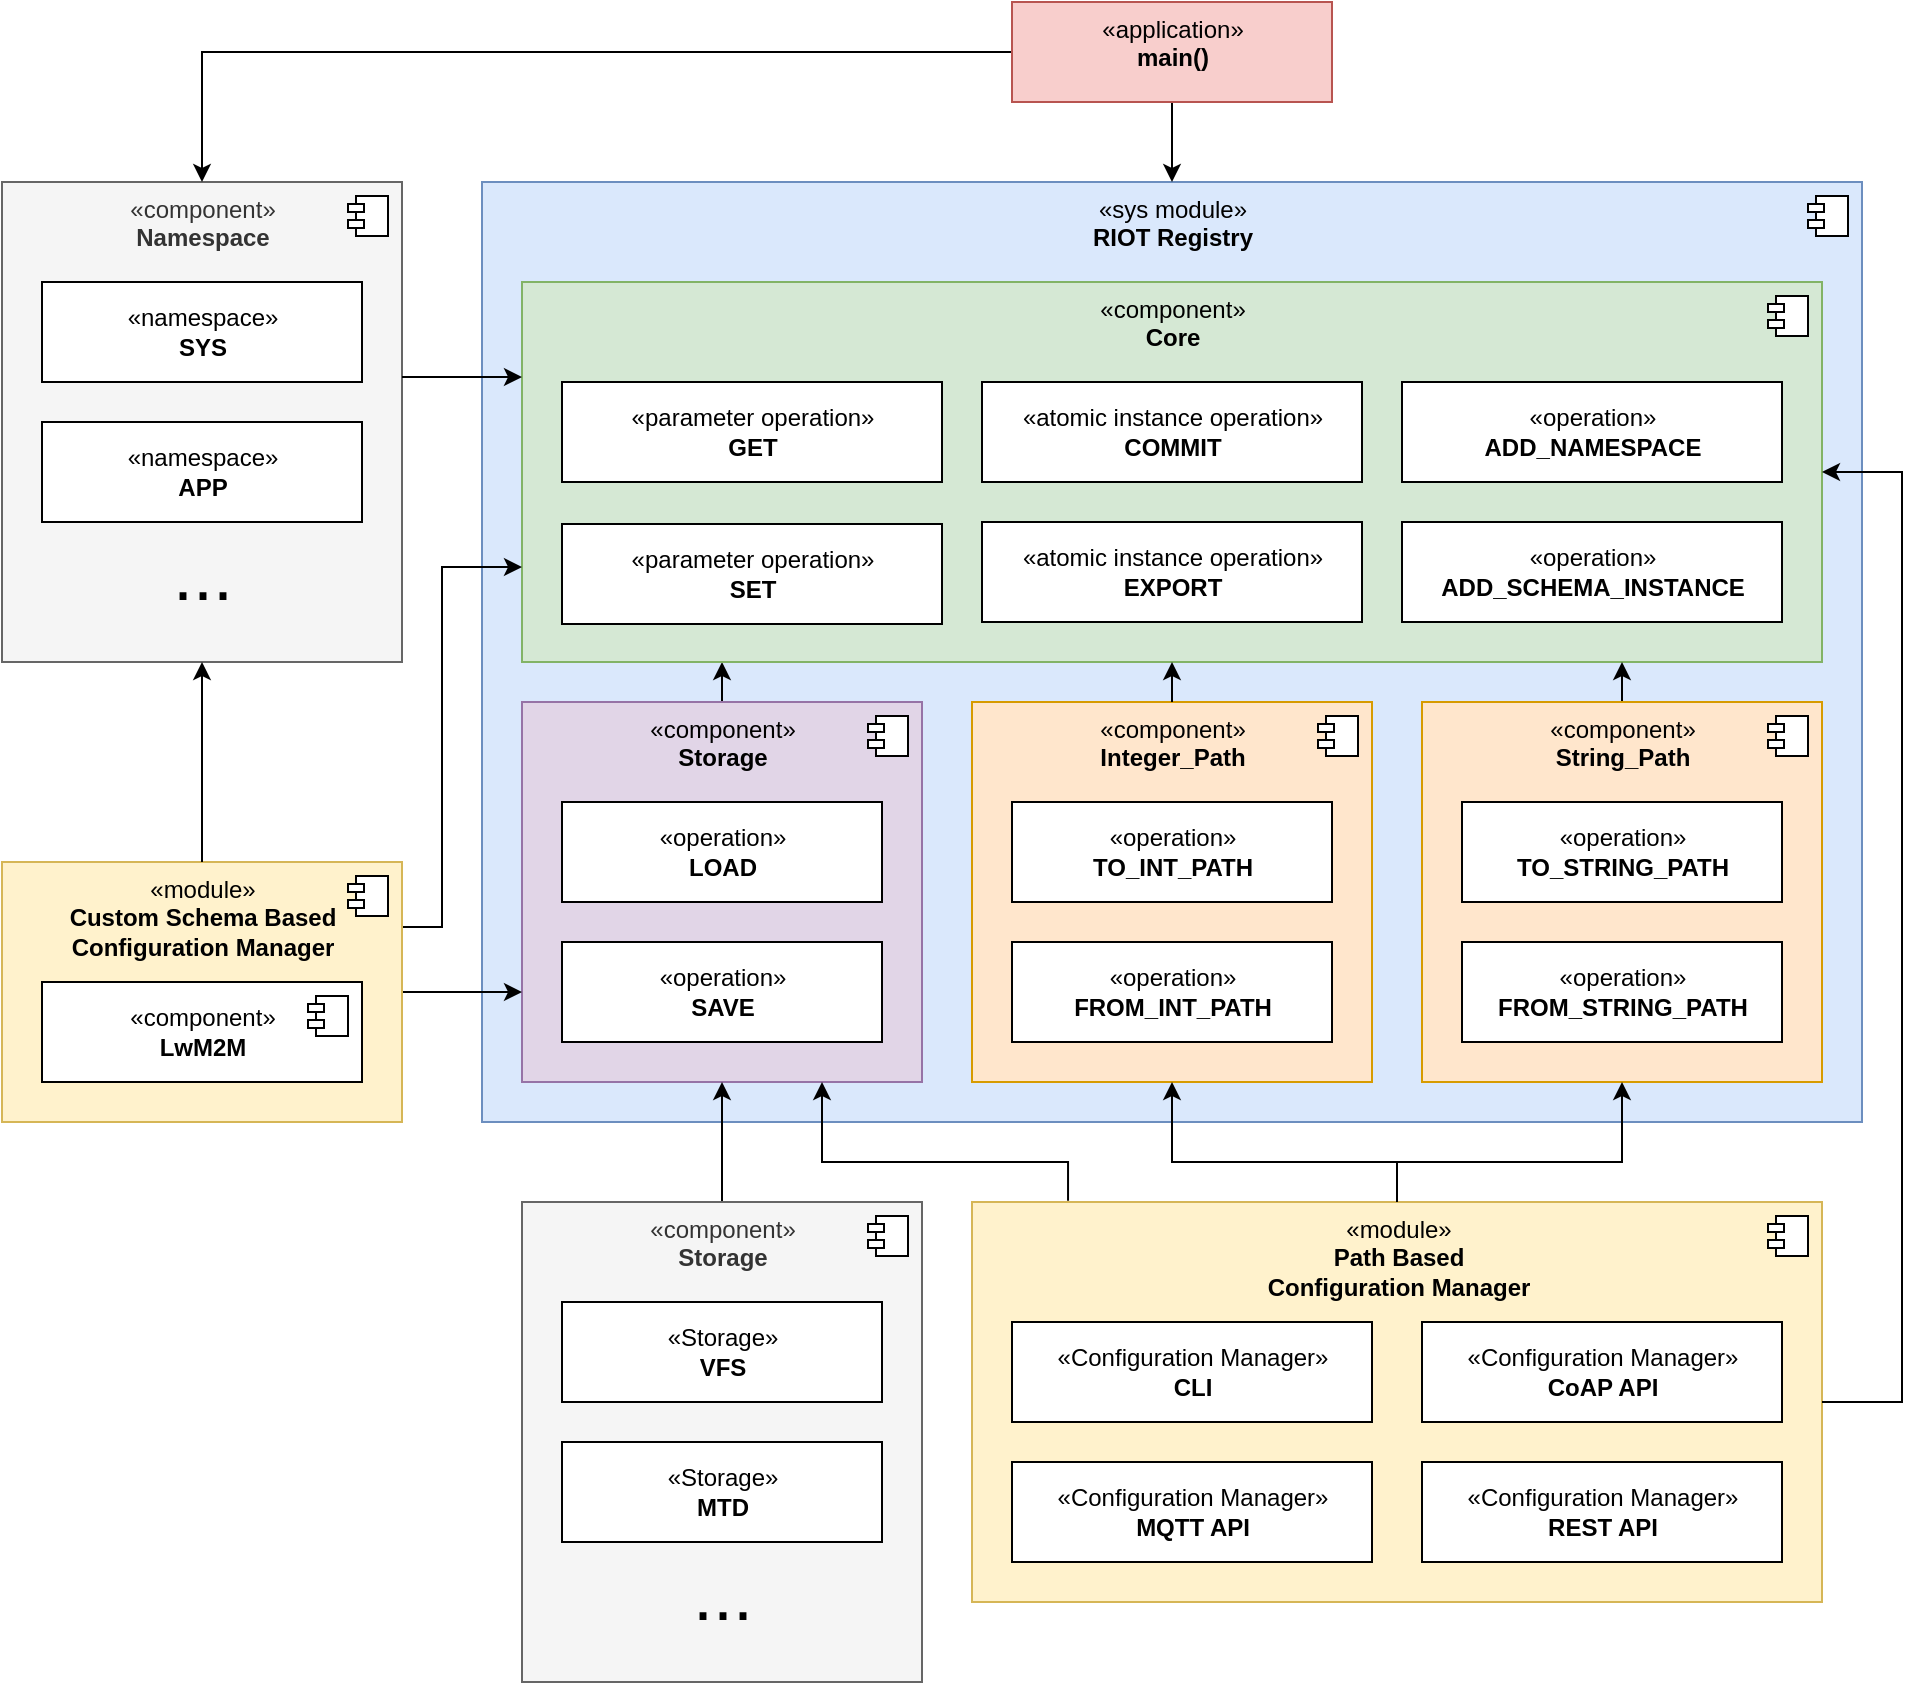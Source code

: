 <mxfile>
    <diagram id="h9DzdqyxrpRUiVM34piB" name="Page-1">
        <mxGraphModel dx="2376" dy="2537" grid="1" gridSize="10" guides="1" tooltips="1" connect="1" arrows="1" fold="1" page="1" pageScale="1" pageWidth="1169" pageHeight="827" math="0" shadow="0">
            <root>
                <mxCell id="0"/>
                <mxCell id="1" parent="0"/>
                <mxCell id="35" value="«sys module»&lt;br&gt;&lt;b&gt;RIOT Registry&lt;/b&gt;" style="html=1;dropTarget=0;verticalAlign=top;fillColor=#dae8fc;strokeColor=#6c8ebf;" parent="1" vertex="1">
                    <mxGeometry x="-880" y="-1520" width="690" height="470" as="geometry"/>
                </mxCell>
                <mxCell id="36" value="" style="shape=module;jettyWidth=8;jettyHeight=4;" parent="35" vertex="1">
                    <mxGeometry x="1" width="20" height="20" relative="1" as="geometry">
                        <mxPoint x="-27" y="7" as="offset"/>
                    </mxGeometry>
                </mxCell>
                <mxCell id="74" style="edgeStyle=elbowEdgeStyle;rounded=0;html=1;fontSize=36;" parent="1" source="57" target="2" edge="1">
                    <mxGeometry relative="1" as="geometry"/>
                </mxCell>
                <mxCell id="57" value="«component»&lt;br&gt;&lt;b&gt;Storage&lt;/b&gt;" style="html=1;dropTarget=0;verticalAlign=top;fillColor=#e1d5e7;strokeColor=#9673a6;" parent="1" vertex="1">
                    <mxGeometry x="-860" y="-1260" width="200" height="190" as="geometry"/>
                </mxCell>
                <mxCell id="58" value="" style="shape=module;jettyWidth=8;jettyHeight=4;" parent="57" vertex="1">
                    <mxGeometry x="1" width="20" height="20" relative="1" as="geometry">
                        <mxPoint x="-27" y="7" as="offset"/>
                    </mxGeometry>
                </mxCell>
                <mxCell id="50" value="«module»&lt;br&gt;&lt;b&gt;Path Based&lt;br&gt;Configuration Manager&lt;/b&gt;" style="html=1;dropTarget=0;verticalAlign=top;fillColor=#fff2cc;strokeColor=#d6b656;" parent="1" vertex="1">
                    <mxGeometry x="-635" y="-1010" width="425" height="200" as="geometry"/>
                </mxCell>
                <mxCell id="51" value="" style="shape=module;jettyWidth=8;jettyHeight=4;" parent="50" vertex="1">
                    <mxGeometry x="1" width="20" height="20" relative="1" as="geometry">
                        <mxPoint x="-27" y="7" as="offset"/>
                    </mxGeometry>
                </mxCell>
                <mxCell id="2" value="«component»&lt;br&gt;&lt;b&gt;Core&lt;/b&gt;" style="html=1;dropTarget=0;verticalAlign=top;fillColor=#d5e8d4;strokeColor=#82b366;" parent="1" vertex="1">
                    <mxGeometry x="-860" y="-1470" width="650" height="190" as="geometry"/>
                </mxCell>
                <mxCell id="3" value="" style="shape=module;jettyWidth=8;jettyHeight=4;" parent="2" vertex="1">
                    <mxGeometry x="1" width="20" height="20" relative="1" as="geometry">
                        <mxPoint x="-27" y="7" as="offset"/>
                    </mxGeometry>
                </mxCell>
                <mxCell id="118" style="html=1;edgeStyle=elbowEdgeStyle;" parent="1" source="4" target="2" edge="1">
                    <mxGeometry relative="1" as="geometry"/>
                </mxCell>
                <mxCell id="4" value="«component»&lt;br&gt;&lt;b&gt;String_Path&lt;/b&gt;" style="html=1;dropTarget=0;verticalAlign=top;fillColor=#ffe6cc;strokeColor=#d79b00;" parent="1" vertex="1">
                    <mxGeometry x="-410" y="-1260" width="200" height="190" as="geometry"/>
                </mxCell>
                <mxCell id="5" value="" style="shape=module;jettyWidth=8;jettyHeight=4;" parent="4" vertex="1">
                    <mxGeometry x="1" width="20" height="20" relative="1" as="geometry">
                        <mxPoint x="-27" y="7" as="offset"/>
                    </mxGeometry>
                </mxCell>
                <mxCell id="34" style="edgeStyle=elbowEdgeStyle;rounded=0;html=1;fontSize=36;entryX=0.5;entryY=1;entryDx=0;entryDy=0;exitX=0.5;exitY=0;exitDx=0;exitDy=0;elbow=vertical;" parent="1" source="50" target="4" edge="1">
                    <mxGeometry relative="1" as="geometry">
                        <mxPoint x="200" y="-920" as="targetPoint"/>
                        <Array as="points">
                            <mxPoint x="-370" y="-1030"/>
                        </Array>
                    </mxGeometry>
                </mxCell>
                <mxCell id="8" value="«Configuration Manager»&lt;br&gt;&lt;b&gt;CLI&lt;/b&gt;" style="html=1;dropTarget=0;verticalAlign=middle;" parent="1" vertex="1">
                    <mxGeometry x="-615" y="-950" width="180" height="50" as="geometry"/>
                </mxCell>
                <mxCell id="10" value="«component»&lt;br&gt;&lt;b&gt;Namespace&lt;/b&gt;" style="html=1;dropTarget=0;verticalAlign=top;fillColor=#f5f5f5;strokeColor=#666666;fontColor=#333333;" parent="1" vertex="1">
                    <mxGeometry x="-1120" y="-1520" width="200" height="240" as="geometry"/>
                </mxCell>
                <mxCell id="11" value="" style="shape=module;jettyWidth=8;jettyHeight=4;" parent="10" vertex="1">
                    <mxGeometry x="1" width="20" height="20" relative="1" as="geometry">
                        <mxPoint x="-27" y="7" as="offset"/>
                    </mxGeometry>
                </mxCell>
                <mxCell id="12" value="«namespace»&lt;br&gt;&lt;b&gt;SYS&lt;/b&gt;" style="html=1;dropTarget=0;verticalAlign=middle;" parent="1" vertex="1">
                    <mxGeometry x="-1100" y="-1470" width="160" height="50" as="geometry"/>
                </mxCell>
                <mxCell id="14" value="«namespace»&lt;br&gt;&lt;b&gt;APP&lt;/b&gt;" style="html=1;dropTarget=0;verticalAlign=middle;" parent="1" vertex="1">
                    <mxGeometry x="-1100" y="-1400" width="160" height="50" as="geometry"/>
                </mxCell>
                <mxCell id="18" value="&lt;font style=&quot;font-size: 36px;&quot;&gt;...&lt;/font&gt;" style="text;html=1;align=center;verticalAlign=middle;resizable=0;points=[];autosize=1;strokeColor=none;fillColor=none;" parent="1" vertex="1">
                    <mxGeometry x="-1045" y="-1354" width="50" height="60" as="geometry"/>
                </mxCell>
                <mxCell id="19" value="«parameter operation»&lt;br&gt;&lt;b&gt;GET&lt;/b&gt;" style="html=1;dropTarget=0;verticalAlign=middle;" parent="1" vertex="1">
                    <mxGeometry x="-840" y="-1420" width="190" height="50" as="geometry"/>
                </mxCell>
                <mxCell id="21" value="«parameter operation»&lt;br&gt;&lt;b&gt;SET&lt;/b&gt;" style="html=1;dropTarget=0;verticalAlign=middle;" parent="1" vertex="1">
                    <mxGeometry x="-840" y="-1349" width="190" height="50" as="geometry"/>
                </mxCell>
                <mxCell id="23" value="«operation»&lt;br&gt;&lt;b&gt;ADD_NAMESPACE&lt;/b&gt;" style="html=1;dropTarget=0;verticalAlign=middle;horizontal=1;" parent="1" vertex="1">
                    <mxGeometry x="-420" y="-1420" width="190" height="50" as="geometry"/>
                </mxCell>
                <mxCell id="25" value="«operation»&lt;br style=&quot;border-color: var(--border-color);&quot;&gt;&lt;b style=&quot;border-color: var(--border-color);&quot;&gt;ADD_SCHEMA_INSTANCE&lt;/b&gt;" style="html=1;dropTarget=0;verticalAlign=middle;" parent="1" vertex="1">
                    <mxGeometry x="-420" y="-1350" width="190" height="50" as="geometry"/>
                </mxCell>
                <mxCell id="30" value="«operation»&lt;br&gt;&lt;b&gt;TO_STRING_PATH&lt;/b&gt;" style="html=1;dropTarget=0;verticalAlign=middle;" parent="1" vertex="1">
                    <mxGeometry x="-390" y="-1210" width="160" height="50" as="geometry"/>
                </mxCell>
                <mxCell id="31" value="«operation»&lt;br&gt;&lt;b&gt;FROM_STRING_PATH&lt;/b&gt;" style="html=1;dropTarget=0;verticalAlign=middle;" parent="1" vertex="1">
                    <mxGeometry x="-390" y="-1140" width="160" height="50" as="geometry"/>
                </mxCell>
                <mxCell id="39" value="«Configuration Manager»&lt;br&gt;&lt;b&gt;CoAP API&lt;/b&gt;" style="html=1;dropTarget=0;verticalAlign=middle;" parent="1" vertex="1">
                    <mxGeometry x="-410" y="-950" width="180" height="50" as="geometry"/>
                </mxCell>
                <mxCell id="41" value="«Configuration Manager»&lt;br&gt;&lt;b&gt;MQTT API&lt;/b&gt;" style="html=1;dropTarget=0;verticalAlign=middle;" parent="1" vertex="1">
                    <mxGeometry x="-615" y="-880" width="180" height="50" as="geometry"/>
                </mxCell>
                <mxCell id="49" style="edgeStyle=elbowEdgeStyle;rounded=0;html=1;fontSize=36;exitX=1;exitY=0.25;exitDx=0;exitDy=0;entryX=0;entryY=0.75;entryDx=0;entryDy=0;" parent="1" source="60" target="2" edge="1">
                    <mxGeometry relative="1" as="geometry">
                        <mxPoint x="-70" y="-1295" as="sourcePoint"/>
                        <Array as="points">
                            <mxPoint x="-900" y="-1230"/>
                        </Array>
                    </mxGeometry>
                </mxCell>
                <mxCell id="59" style="edgeStyle=elbowEdgeStyle;rounded=0;elbow=vertical;html=1;fontSize=36;" parent="1" source="60" target="57" edge="1">
                    <mxGeometry relative="1" as="geometry">
                        <mxPoint x="30" y="-1270" as="sourcePoint"/>
                        <Array as="points">
                            <mxPoint x="-1040" y="-1160"/>
                        </Array>
                    </mxGeometry>
                </mxCell>
                <mxCell id="55" value="«operation»&lt;br&gt;&lt;b&gt;LOAD&lt;/b&gt;" style="html=1;dropTarget=0;verticalAlign=middle;" parent="1" vertex="1">
                    <mxGeometry x="-840" y="-1210" width="160" height="50" as="geometry"/>
                </mxCell>
                <mxCell id="56" value="«operation»&lt;br&gt;&lt;b&gt;SAVE&lt;/b&gt;" style="html=1;dropTarget=0;verticalAlign=middle;" parent="1" vertex="1">
                    <mxGeometry x="-840" y="-1140" width="160" height="50" as="geometry"/>
                </mxCell>
                <mxCell id="60" value="«module»&lt;br&gt;&lt;b&gt;Custom Schema Based&lt;br&gt;Configuration Manager&lt;/b&gt;" style="html=1;dropTarget=0;verticalAlign=top;fillColor=#fff2cc;strokeColor=#d6b656;" parent="1" vertex="1">
                    <mxGeometry x="-1120" y="-1180" width="200" height="130" as="geometry"/>
                </mxCell>
                <mxCell id="61" value="" style="shape=module;jettyWidth=8;jettyHeight=4;" parent="60" vertex="1">
                    <mxGeometry x="1" width="20" height="20" relative="1" as="geometry">
                        <mxPoint x="-27" y="7" as="offset"/>
                    </mxGeometry>
                </mxCell>
                <mxCell id="68" value="«component»&lt;br&gt;&lt;b&gt;LwM2M&lt;/b&gt;" style="html=1;dropTarget=0;verticalAlign=middle;" parent="1" vertex="1">
                    <mxGeometry x="-1100" y="-1120" width="160" height="50" as="geometry"/>
                </mxCell>
                <mxCell id="69" value="" style="shape=module;jettyWidth=8;jettyHeight=4;" parent="68" vertex="1">
                    <mxGeometry x="1" width="20" height="20" relative="1" as="geometry">
                        <mxPoint x="-27" y="7" as="offset"/>
                    </mxGeometry>
                </mxCell>
                <mxCell id="72" value="«Configuration Manager»&lt;br&gt;&lt;b&gt;REST API&lt;/b&gt;" style="html=1;dropTarget=0;verticalAlign=middle;" parent="1" vertex="1">
                    <mxGeometry x="-410" y="-880" width="180" height="50" as="geometry"/>
                </mxCell>
                <mxCell id="100" style="edgeStyle=elbowEdgeStyle;rounded=0;html=1;fontSize=14;" parent="1" source="77" target="57" edge="1">
                    <mxGeometry relative="1" as="geometry">
                        <mxPoint x="-380.0" y="-780" as="targetPoint"/>
                    </mxGeometry>
                </mxCell>
                <mxCell id="77" value="«component»&lt;br&gt;&lt;b&gt;Storage&lt;/b&gt;" style="html=1;dropTarget=0;verticalAlign=top;fillColor=#f5f5f5;strokeColor=#666666;fontColor=#333333;" parent="1" vertex="1">
                    <mxGeometry x="-860" y="-1010" width="200" height="240" as="geometry"/>
                </mxCell>
                <mxCell id="78" value="" style="shape=module;jettyWidth=8;jettyHeight=4;" parent="77" vertex="1">
                    <mxGeometry x="1" width="20" height="20" relative="1" as="geometry">
                        <mxPoint x="-27" y="7" as="offset"/>
                    </mxGeometry>
                </mxCell>
                <mxCell id="79" value="«Storage»&lt;br&gt;&lt;b&gt;VFS&lt;/b&gt;" style="html=1;dropTarget=0;verticalAlign=middle;" parent="1" vertex="1">
                    <mxGeometry x="-840" y="-960" width="160" height="50" as="geometry"/>
                </mxCell>
                <mxCell id="81" value="&lt;font style=&quot;font-size: 36px;&quot;&gt;...&lt;/font&gt;" style="text;html=1;align=center;verticalAlign=middle;resizable=0;points=[];autosize=1;strokeColor=none;fillColor=none;" parent="1" vertex="1">
                    <mxGeometry x="-785" y="-844" width="50" height="60" as="geometry"/>
                </mxCell>
                <mxCell id="92" value="«Storage»&lt;br&gt;&lt;b&gt;MTD&lt;/b&gt;" style="html=1;dropTarget=0;verticalAlign=middle;" parent="1" vertex="1">
                    <mxGeometry x="-840" y="-890" width="160" height="50" as="geometry"/>
                </mxCell>
                <mxCell id="94" value="«atomic instance operation»&lt;br&gt;&lt;b&gt;COMMIT&lt;/b&gt;" style="html=1;dropTarget=0;verticalAlign=middle;" parent="1" vertex="1">
                    <mxGeometry x="-630" y="-1420" width="190" height="50" as="geometry"/>
                </mxCell>
                <mxCell id="95" value="«atomic instance operation»&lt;br&gt;&lt;b&gt;EXPORT&lt;/b&gt;" style="html=1;dropTarget=0;verticalAlign=middle;" parent="1" vertex="1">
                    <mxGeometry x="-630" y="-1350" width="190" height="50" as="geometry"/>
                </mxCell>
                <mxCell id="105" style="edgeStyle=elbowEdgeStyle;rounded=0;elbow=vertical;html=1;fontSize=14;" parent="1" source="104" target="10" edge="1">
                    <mxGeometry relative="1" as="geometry">
                        <Array as="points">
                            <mxPoint x="-790" y="-1585"/>
                        </Array>
                    </mxGeometry>
                </mxCell>
                <mxCell id="106" style="edgeStyle=elbowEdgeStyle;rounded=0;elbow=vertical;html=1;fontSize=14;" parent="1" source="104" target="35" edge="1">
                    <mxGeometry relative="1" as="geometry">
                        <mxPoint x="-950" y="-880" as="targetPoint"/>
                    </mxGeometry>
                </mxCell>
                <mxCell id="104" value="«application»&lt;br&gt;&lt;b&gt;main()&lt;/b&gt;" style="html=1;dropTarget=0;verticalAlign=top;fillColor=#f8cecc;strokeColor=#b85450;" parent="1" vertex="1">
                    <mxGeometry x="-615" y="-1610" width="160" height="50" as="geometry"/>
                </mxCell>
                <mxCell id="107" style="edgeStyle=elbowEdgeStyle;rounded=0;elbow=vertical;html=1;fontSize=36;" parent="1" source="60" target="10" edge="1">
                    <mxGeometry relative="1" as="geometry">
                        <mxPoint x="-1030" y="-1330.0" as="sourcePoint"/>
                        <mxPoint x="-840" y="-1150" as="targetPoint"/>
                    </mxGeometry>
                </mxCell>
                <mxCell id="110" value="«component»&lt;br&gt;&lt;b&gt;Integer_Path&lt;/b&gt;" style="html=1;dropTarget=0;verticalAlign=top;fillColor=#ffe6cc;strokeColor=#d79b00;" parent="1" vertex="1">
                    <mxGeometry x="-635" y="-1260" width="200" height="190" as="geometry"/>
                </mxCell>
                <mxCell id="111" value="" style="shape=module;jettyWidth=8;jettyHeight=4;" parent="110" vertex="1">
                    <mxGeometry x="1" width="20" height="20" relative="1" as="geometry">
                        <mxPoint x="-27" y="7" as="offset"/>
                    </mxGeometry>
                </mxCell>
                <mxCell id="112" value="«operation»&lt;br&gt;&lt;b&gt;TO_INT_PATH&lt;/b&gt;" style="html=1;dropTarget=0;verticalAlign=middle;" parent="1" vertex="1">
                    <mxGeometry x="-615" y="-1210" width="160" height="50" as="geometry"/>
                </mxCell>
                <mxCell id="113" value="«operation»&lt;br&gt;&lt;b&gt;FROM_INT_PATH&lt;/b&gt;" style="html=1;dropTarget=0;verticalAlign=middle;" parent="1" vertex="1">
                    <mxGeometry x="-615" y="-1140" width="160" height="50" as="geometry"/>
                </mxCell>
                <mxCell id="116" style="edgeStyle=elbowEdgeStyle;rounded=0;html=1;fontSize=36;entryX=0.5;entryY=1;entryDx=0;entryDy=0;exitX=0.5;exitY=0;exitDx=0;exitDy=0;elbow=vertical;" parent="1" source="50" target="110" edge="1">
                    <mxGeometry relative="1" as="geometry">
                        <mxPoint x="-289.5" y="-1060" as="targetPoint"/>
                        <mxPoint x="-420" y="-860" as="sourcePoint"/>
                        <Array as="points">
                            <mxPoint x="-460" y="-1030"/>
                        </Array>
                    </mxGeometry>
                </mxCell>
                <mxCell id="117" style="rounded=0;html=1;fontSize=36;entryX=0.5;entryY=1;entryDx=0;entryDy=0;" parent="1" source="110" target="2" edge="1">
                    <mxGeometry relative="1" as="geometry">
                        <mxPoint x="-520.0" y="-1060" as="targetPoint"/>
                        <mxPoint x="-520.0" y="-860" as="sourcePoint"/>
                    </mxGeometry>
                </mxCell>
                <mxCell id="121" style="edgeStyle=elbowEdgeStyle;rounded=0;html=1;fontSize=36;entryX=0;entryY=0.25;entryDx=0;entryDy=0;elbow=vertical;" parent="1" source="10" target="2" edge="1">
                    <mxGeometry relative="1" as="geometry">
                        <mxPoint x="-920" y="-1420" as="sourcePoint"/>
                        <mxPoint x="-850" y="-1317.5" as="targetPoint"/>
                    </mxGeometry>
                </mxCell>
                <mxCell id="122" style="edgeStyle=elbowEdgeStyle;rounded=0;html=1;fontSize=36;exitX=1;exitY=0.5;exitDx=0;exitDy=0;" parent="1" source="50" target="2" edge="1">
                    <mxGeometry relative="1" as="geometry">
                        <mxPoint x="-300" y="-1060" as="targetPoint"/>
                        <mxPoint x="-412.5" y="-1000" as="sourcePoint"/>
                        <Array as="points">
                            <mxPoint x="-170" y="-1140"/>
                        </Array>
                    </mxGeometry>
                </mxCell>
                <mxCell id="123" style="rounded=0;html=1;fontSize=36;entryX=0.75;entryY=1;entryDx=0;entryDy=0;exitX=0.113;exitY=-0.003;exitDx=0;exitDy=0;edgeStyle=elbowEdgeStyle;elbow=vertical;exitPerimeter=0;" parent="1" source="50" target="57" edge="1">
                    <mxGeometry relative="1" as="geometry">
                        <mxPoint x="-525.0" y="-1060" as="targetPoint"/>
                        <mxPoint x="-524.5" y="-1000" as="sourcePoint"/>
                        <Array as="points">
                            <mxPoint x="-670" y="-1030"/>
                        </Array>
                    </mxGeometry>
                </mxCell>
            </root>
        </mxGraphModel>
    </diagram>
</mxfile>